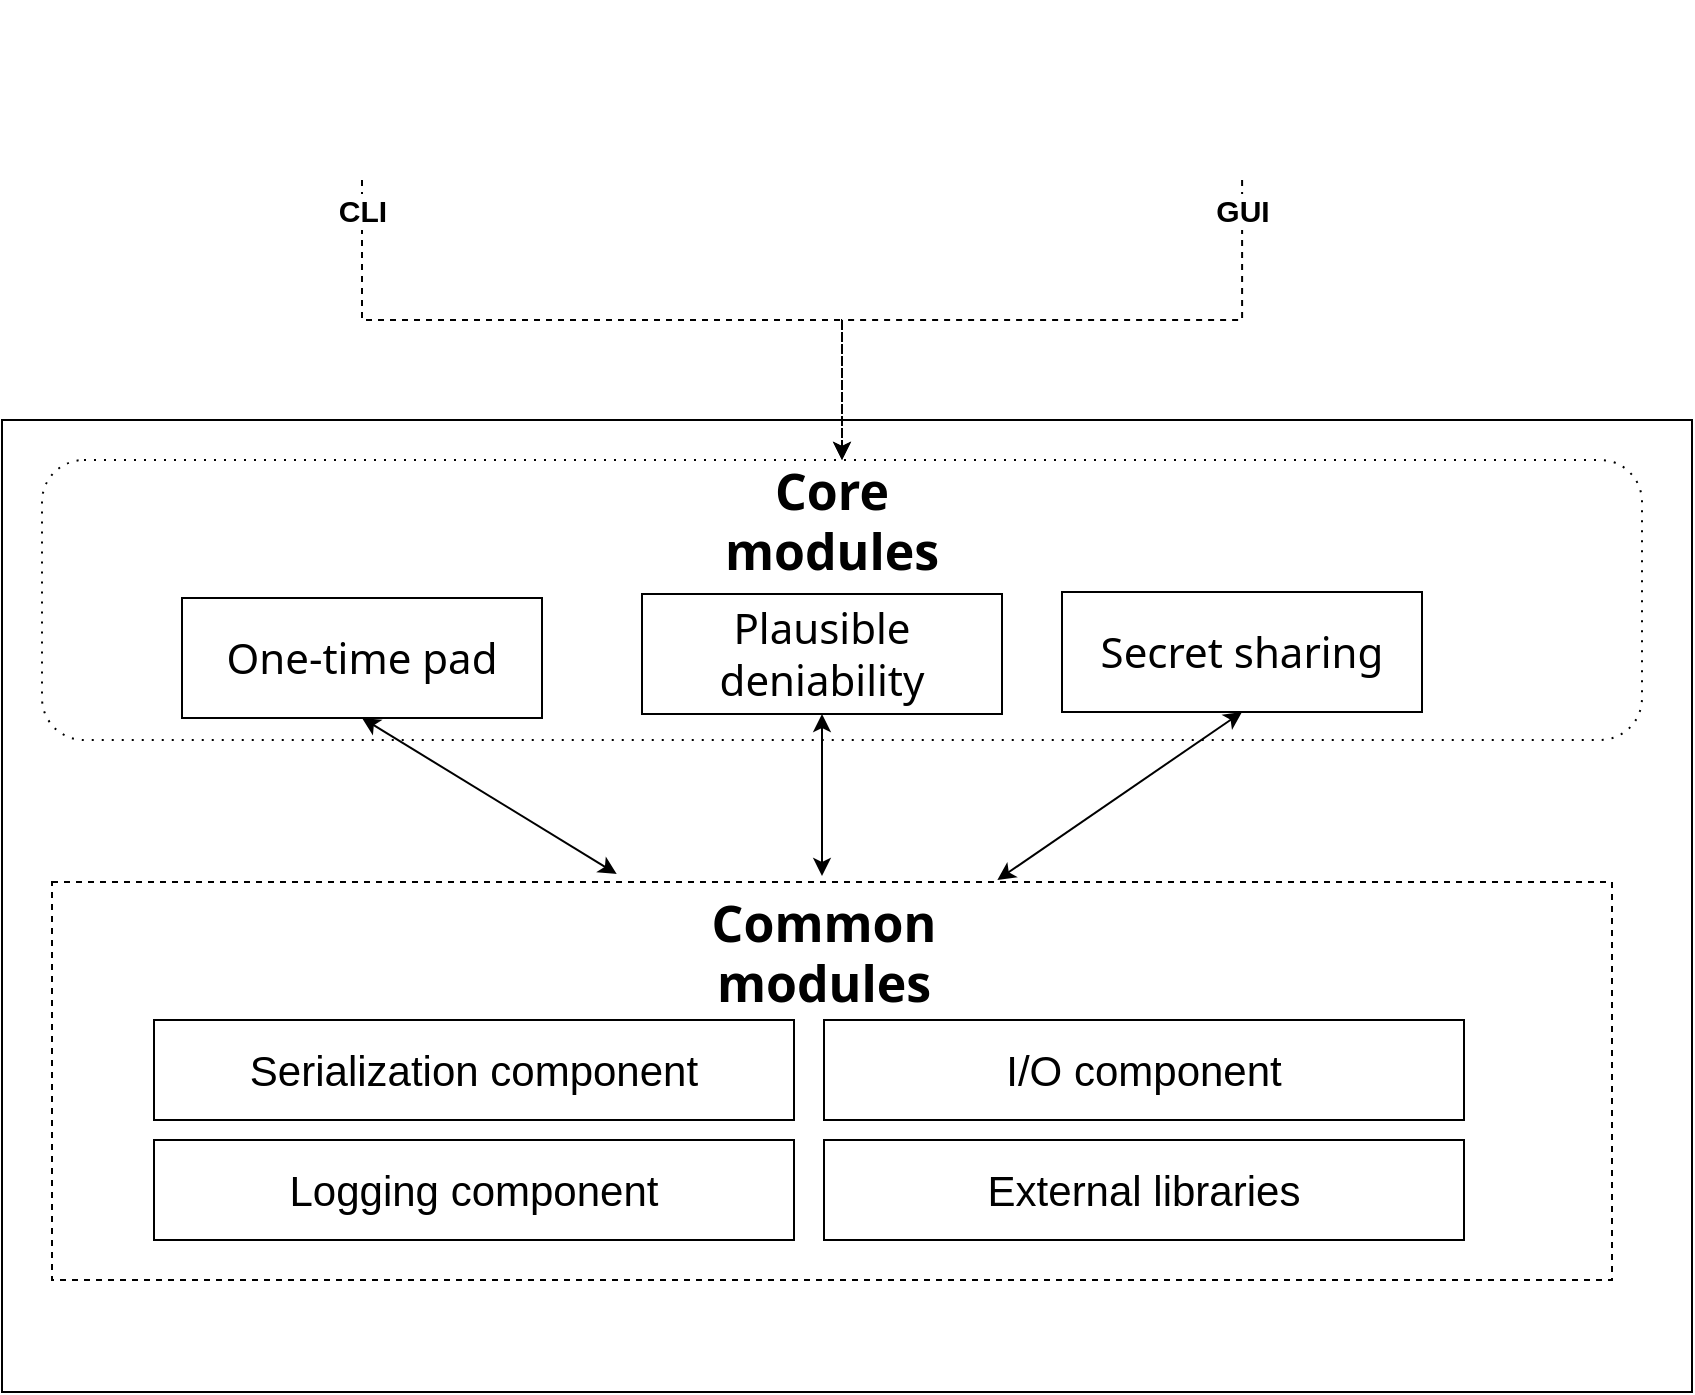 <mxfile version="16.2.4" type="device"><diagram id="kg0YVVr5BCO5XfSndoHD" name="Page-1"><mxGraphModel dx="1422" dy="762" grid="1" gridSize="10" guides="1" tooltips="1" connect="1" arrows="1" fold="1" page="1" pageScale="1" pageWidth="1169" pageHeight="827" math="0" shadow="0"><root><mxCell id="0"/><mxCell id="1" parent="0"/><mxCell id="JmuETAS30tG6qgiBV2Mi-1" value="" style="rounded=1;whiteSpace=wrap;html=1;fillColor=none;dashed=1;dashPattern=1 4;" parent="1" vertex="1"><mxGeometry x="185" y="240" width="800" height="140" as="geometry"/></mxCell><mxCell id="JmuETAS30tG6qgiBV2Mi-3" value="&lt;font face=&quot;Segoe UI&quot; style=&quot;font-size: 21px&quot;&gt;One-time pad&lt;/font&gt;" style="rounded=0;whiteSpace=wrap;html=1;" parent="1" vertex="1"><mxGeometry x="255" y="309" width="180" height="60" as="geometry"/></mxCell><mxCell id="JmuETAS30tG6qgiBV2Mi-4" value="&lt;font face=&quot;Segoe UI&quot; style=&quot;font-size: 21px&quot;&gt;Plausible deniability&lt;/font&gt;" style="rounded=0;whiteSpace=wrap;html=1;" parent="1" vertex="1"><mxGeometry x="485" y="307" width="180" height="60" as="geometry"/></mxCell><mxCell id="JmuETAS30tG6qgiBV2Mi-5" value="&lt;font face=&quot;Segoe UI&quot; style=&quot;font-size: 21px&quot;&gt;Secret sharing&lt;/font&gt;" style="rounded=0;whiteSpace=wrap;html=1;" parent="1" vertex="1"><mxGeometry x="695" y="306" width="180" height="60" as="geometry"/></mxCell><mxCell id="JmuETAS30tG6qgiBV2Mi-6" value="" style="rounded=0;whiteSpace=wrap;html=1;dashed=1;fillColor=none;" parent="1" vertex="1"><mxGeometry x="190" y="451" width="780" height="199" as="geometry"/></mxCell><mxCell id="JmuETAS30tG6qgiBV2Mi-9" value="&lt;font style=&quot;font-size: 21px&quot;&gt;Serialization component&lt;/font&gt;" style="rounded=0;whiteSpace=wrap;html=1;" parent="1" vertex="1"><mxGeometry x="241" y="520" width="320" height="50" as="geometry"/></mxCell><mxCell id="JmuETAS30tG6qgiBV2Mi-10" value="&lt;font style=&quot;font-size: 21px&quot;&gt;Logging component&lt;/font&gt;" style="rounded=0;whiteSpace=wrap;html=1;" parent="1" vertex="1"><mxGeometry x="241" y="580" width="320" height="50" as="geometry"/></mxCell><mxCell id="JmuETAS30tG6qgiBV2Mi-12" value="&lt;font style=&quot;font-size: 21px&quot;&gt;I/O component&lt;/font&gt;" style="rounded=0;whiteSpace=wrap;html=1;" parent="1" vertex="1"><mxGeometry x="576" y="520" width="320" height="50" as="geometry"/></mxCell><mxCell id="JmuETAS30tG6qgiBV2Mi-13" value="&lt;font style=&quot;font-size: 21px&quot;&gt;External libraries&lt;/font&gt;" style="rounded=0;whiteSpace=wrap;html=1;" parent="1" vertex="1"><mxGeometry x="576" y="580" width="320" height="50" as="geometry"/></mxCell><mxCell id="JmuETAS30tG6qgiBV2Mi-14" value="" style="endArrow=classic;startArrow=classic;html=1;exitX=0.362;exitY=-0.02;exitDx=0;exitDy=0;entryX=0.5;entryY=1;entryDx=0;entryDy=0;exitPerimeter=0;" parent="1" source="JmuETAS30tG6qgiBV2Mi-6" target="JmuETAS30tG6qgiBV2Mi-3" edge="1"><mxGeometry width="50" height="50" relative="1" as="geometry"><mxPoint x="495" y="450" as="sourcePoint"/><mxPoint x="295" y="360" as="targetPoint"/></mxGeometry></mxCell><mxCell id="JmuETAS30tG6qgiBV2Mi-16" value="&lt;font style=&quot;font-size: 25px&quot; face=&quot;Segoe UI&quot;&gt;&lt;b&gt;Core modules&lt;/b&gt;&lt;/font&gt;" style="text;html=1;strokeColor=none;fillColor=none;align=center;verticalAlign=middle;whiteSpace=wrap;rounded=0;dashed=1;dashPattern=1 4;" parent="1" vertex="1"><mxGeometry x="520" y="254" width="120" height="30" as="geometry"/></mxCell><mxCell id="JmuETAS30tG6qgiBV2Mi-20" value="" style="rounded=0;whiteSpace=wrap;html=1;fillColor=none;" parent="1" vertex="1"><mxGeometry x="165" y="220" width="845" height="486" as="geometry"/></mxCell><mxCell id="JmuETAS30tG6qgiBV2Mi-17" value="" style="endArrow=classic;startArrow=classic;html=1;entryX=0.5;entryY=1;entryDx=0;entryDy=0;" parent="1" target="JmuETAS30tG6qgiBV2Mi-4" edge="1"><mxGeometry width="50" height="50" relative="1" as="geometry"><mxPoint x="575" y="448" as="sourcePoint"/><mxPoint x="475" y="390" as="targetPoint"/></mxGeometry></mxCell><mxCell id="JmuETAS30tG6qgiBV2Mi-18" value="" style="endArrow=classic;startArrow=classic;html=1;entryX=0.606;entryY=-0.005;entryDx=0;entryDy=0;exitX=0.5;exitY=1;exitDx=0;exitDy=0;entryPerimeter=0;" parent="1" source="JmuETAS30tG6qgiBV2Mi-5" target="JmuETAS30tG6qgiBV2Mi-6" edge="1"><mxGeometry width="50" height="50" relative="1" as="geometry"><mxPoint x="685" y="400" as="sourcePoint"/><mxPoint x="622.5" y="450" as="targetPoint"/></mxGeometry></mxCell><mxCell id="JmuETAS30tG6qgiBV2Mi-22" value="&lt;font style=&quot;font-size: 25px&quot; face=&quot;Segoe UI&quot;&gt;&lt;b&gt;Common modules&lt;/b&gt;&lt;/font&gt;" style="text;html=1;strokeColor=none;fillColor=none;align=center;verticalAlign=middle;whiteSpace=wrap;rounded=0;dashed=1;dashPattern=1 4;" parent="1" vertex="1"><mxGeometry x="516" y="470" width="120" height="30" as="geometry"/></mxCell><mxCell id="JmuETAS30tG6qgiBV2Mi-30" style="edgeStyle=orthogonalEdgeStyle;rounded=0;orthogonalLoop=1;jettySize=auto;html=1;entryX=0.5;entryY=0;entryDx=0;entryDy=0;fontSize=15;dashed=1;" parent="1" source="JmuETAS30tG6qgiBV2Mi-24" target="JmuETAS30tG6qgiBV2Mi-1" edge="1"><mxGeometry relative="1" as="geometry"/></mxCell><mxCell id="JmuETAS30tG6qgiBV2Mi-24" value="&lt;b&gt;GUI&lt;/b&gt;" style="shape=image;html=1;verticalAlign=top;verticalLabelPosition=bottom;labelBackgroundColor=#ffffff;imageAspect=0;aspect=fixed;image=https://cdn3.iconfinder.com/data/icons/essential-pack/32/24-Computer-Process-128.png;dashed=1;dashPattern=1 4;fontSize=15;fillColor=none;" parent="1" vertex="1"><mxGeometry x="744.75" y="19.5" width="80.5" height="80.5" as="geometry"/></mxCell><mxCell id="JmuETAS30tG6qgiBV2Mi-29" style="edgeStyle=orthogonalEdgeStyle;rounded=0;orthogonalLoop=1;jettySize=auto;html=1;entryX=0.5;entryY=0;entryDx=0;entryDy=0;fontSize=15;dashed=1;" parent="1" source="JmuETAS30tG6qgiBV2Mi-25" target="JmuETAS30tG6qgiBV2Mi-1" edge="1"><mxGeometry relative="1" as="geometry"/></mxCell><mxCell id="JmuETAS30tG6qgiBV2Mi-25" value="&lt;b&gt;CLI&lt;/b&gt;" style="shape=image;html=1;verticalAlign=top;verticalLabelPosition=bottom;labelBackgroundColor=#ffffff;imageAspect=0;aspect=fixed;image=https://cdn4.iconfinder.com/data/icons/icocentre-free-icons/170/f-command_256-128.png;dashed=1;fontSize=15;fillColor=#000000;" parent="1" vertex="1"><mxGeometry x="300" y="10" width="90" height="90" as="geometry"/></mxCell></root></mxGraphModel></diagram></mxfile>